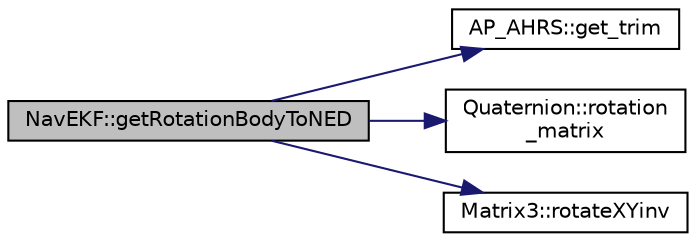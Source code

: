 digraph "NavEKF::getRotationBodyToNED"
{
 // INTERACTIVE_SVG=YES
  edge [fontname="Helvetica",fontsize="10",labelfontname="Helvetica",labelfontsize="10"];
  node [fontname="Helvetica",fontsize="10",shape=record];
  rankdir="LR";
  Node1 [label="NavEKF::getRotationBodyToNED",height=0.2,width=0.4,color="black", fillcolor="grey75", style="filled" fontcolor="black"];
  Node1 -> Node2 [color="midnightblue",fontsize="10",style="solid",fontname="Helvetica"];
  Node2 [label="AP_AHRS::get_trim",height=0.2,width=0.4,color="black", fillcolor="white", style="filled",URL="$classAP__AHRS.html#a93a3774320e331583fc6c6ac2418be21"];
  Node1 -> Node3 [color="midnightblue",fontsize="10",style="solid",fontname="Helvetica"];
  Node3 [label="Quaternion::rotation\l_matrix",height=0.2,width=0.4,color="black", fillcolor="white", style="filled",URL="$classQuaternion.html#afb7132c9c69a984a40be950a17effeaa",tooltip="-*- tab-width: 4; Mode: C++; c-basic-offset: 4; indent-tabs-mode: nil -*- "];
  Node1 -> Node4 [color="midnightblue",fontsize="10",style="solid",fontname="Helvetica"];
  Node4 [label="Matrix3::rotateXYinv",height=0.2,width=0.4,color="black", fillcolor="white", style="filled",URL="$classMatrix3.html#af6fb286af49f43844ba70cbb80ab2db7"];
}
